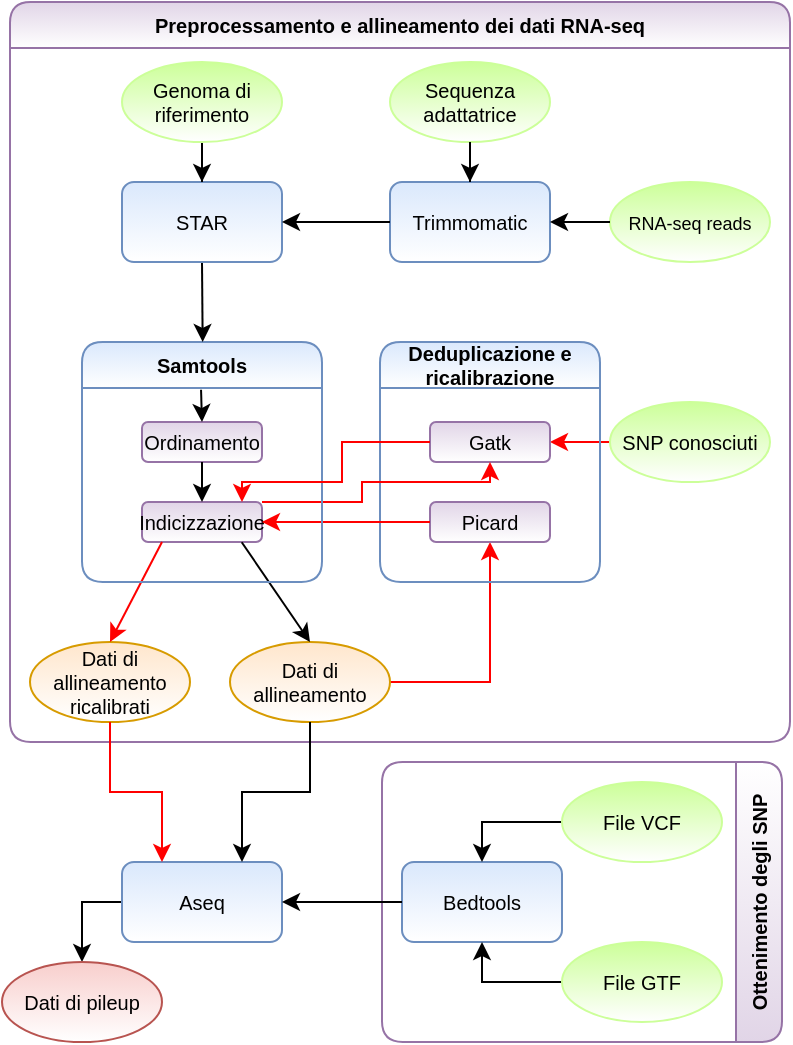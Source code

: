 <mxfile compressed="false" version="14.9.6" type="device">
  <diagram id="prtHgNgQTEPvFCAcTncT" name="Page-1">
    <mxGraphModel dx="1408" dy="723" grid="1" gridSize="10" guides="1" tooltips="1" connect="1" arrows="1" fold="1" page="1" pageScale="1" pageWidth="827" pageHeight="1169" math="0" shadow="0">
      <root>
        <mxCell id="0" />
        <mxCell id="1" parent="0" />
        <mxCell id="fNoOviHElrBXO7P96PJo-56" value="Preprocessamento e allineamento dei dati RNA-seq" style="swimlane;rounded=1;fontSize=10;fillColor=#e1d5e7;strokeColor=#9673a6;gradientColor=#ffffff;swimlaneFillColor=none;" parent="1" vertex="1">
          <mxGeometry x="24" y="70" width="390" height="370" as="geometry" />
        </mxCell>
        <mxCell id="fNoOviHElrBXO7P96PJo-34" value="Dati di allineamento ricalibrati" style="ellipse;whiteSpace=wrap;html=1;rounded=1;fontSize=10;fillColor=#ffe6cc;strokeColor=#d79b00;gradientColor=#ffffff;" parent="fNoOviHElrBXO7P96PJo-56" vertex="1">
          <mxGeometry x="10" y="320" width="80" height="40" as="geometry" />
        </mxCell>
        <mxCell id="jYuElZ0psFMSYg52Es3L-22" style="edgeStyle=orthogonalEdgeStyle;rounded=0;orthogonalLoop=1;jettySize=auto;html=1;exitX=1;exitY=0.5;exitDx=0;exitDy=0;entryX=0.5;entryY=1;entryDx=0;entryDy=0;fontSize=10;strokeColor=#FF0000;" parent="fNoOviHElrBXO7P96PJo-56" source="fNoOviHElrBXO7P96PJo-23" target="fNoOviHElrBXO7P96PJo-25" edge="1">
          <mxGeometry relative="1" as="geometry" />
        </mxCell>
        <mxCell id="fNoOviHElrBXO7P96PJo-23" value="Dati di allineamento" style="ellipse;whiteSpace=wrap;html=1;rounded=1;fontSize=10;fillColor=#ffe6cc;strokeColor=#d79b00;gradientColor=#ffffff;" parent="fNoOviHElrBXO7P96PJo-56" vertex="1">
          <mxGeometry x="110" y="320" width="80" height="40" as="geometry" />
        </mxCell>
        <mxCell id="fNoOviHElrBXO7P96PJo-16" value="&lt;font style=&quot;font-size: 9px&quot;&gt;RNA-seq reads&lt;/font&gt;" style="ellipse;whiteSpace=wrap;html=1;rounded=1;fontSize=10;gradientColor=#ffffff;fillColor=#CCFF99;strokeColor=#CCFF99;" parent="fNoOviHElrBXO7P96PJo-56" vertex="1">
          <mxGeometry x="300" y="90" width="80" height="40" as="geometry" />
        </mxCell>
        <mxCell id="jYuElZ0psFMSYg52Es3L-29" style="edgeStyle=none;rounded=0;orthogonalLoop=1;jettySize=auto;html=1;exitX=0;exitY=0.5;exitDx=0;exitDy=0;entryX=1;entryY=0.5;entryDx=0;entryDy=0;fontSize=10;fillColor=#f8cecc;strokeColor=#FF0000;" parent="fNoOviHElrBXO7P96PJo-56" source="jYuElZ0psFMSYg52Es3L-11" target="fNoOviHElrBXO7P96PJo-27" edge="1">
          <mxGeometry relative="1" as="geometry" />
        </mxCell>
        <mxCell id="jYuElZ0psFMSYg52Es3L-11" value="SNP conosciuti" style="ellipse;whiteSpace=wrap;html=1;rounded=1;fontSize=10;gradientColor=#ffffff;fillColor=#CCFF99;strokeColor=#CCFF99;" parent="fNoOviHElrBXO7P96PJo-56" vertex="1">
          <mxGeometry x="300" y="200" width="80" height="40" as="geometry" />
        </mxCell>
        <mxCell id="fNoOviHElrBXO7P96PJo-27" value="Gatk" style="rounded=1;whiteSpace=wrap;html=1;fontSize=10;fillColor=#e1d5e7;strokeColor=#9673a6;gradientColor=#ffffff;" parent="fNoOviHElrBXO7P96PJo-56" vertex="1">
          <mxGeometry x="210" y="210" width="60" height="20" as="geometry" />
        </mxCell>
        <mxCell id="fNoOviHElrBXO7P96PJo-25" value="Picard" style="rounded=1;whiteSpace=wrap;html=1;fontSize=10;fillColor=#e1d5e7;strokeColor=#9673a6;gradientColor=#ffffff;" parent="fNoOviHElrBXO7P96PJo-56" vertex="1">
          <mxGeometry x="210" y="250" width="60" height="20" as="geometry" />
        </mxCell>
        <mxCell id="fNoOviHElrBXO7P96PJo-14" value="Trimmomatic" style="rounded=1;whiteSpace=wrap;html=1;fontSize=10;fillColor=#dae8fc;strokeColor=#6c8ebf;gradientColor=#ffffff;" parent="fNoOviHElrBXO7P96PJo-56" vertex="1">
          <mxGeometry x="190" y="90" width="80" height="40" as="geometry" />
        </mxCell>
        <mxCell id="fNoOviHElrBXO7P96PJo-18" value="Sequenza adattatrice" style="ellipse;whiteSpace=wrap;html=1;rounded=1;fontSize=10;gradientColor=#ffffff;fillColor=#CCFF99;strokeColor=#CCFF99;" parent="fNoOviHElrBXO7P96PJo-56" vertex="1">
          <mxGeometry x="190" y="30" width="80" height="40" as="geometry" />
        </mxCell>
        <mxCell id="fNoOviHElrBXO7P96PJo-19" style="edgeStyle=orthogonalEdgeStyle;rounded=0;orthogonalLoop=1;jettySize=auto;html=1;entryX=0.5;entryY=0;entryDx=0;entryDy=0;fontSize=10;" parent="fNoOviHElrBXO7P96PJo-56" source="fNoOviHElrBXO7P96PJo-18" target="fNoOviHElrBXO7P96PJo-14" edge="1">
          <mxGeometry relative="1" as="geometry" />
        </mxCell>
        <mxCell id="W9IB9yJmT7ebv6xMcdkx-2" value="Deduplicazione e &#xa;ricalibrazione" style="swimlane;rounded=1;shadow=0;startSize=23;fontSize=10;fillColor=#dae8fc;strokeColor=#6c8ebf;gradientColor=#ffffff;" parent="fNoOviHElrBXO7P96PJo-56" vertex="1">
          <mxGeometry x="185" y="170" width="110" height="120" as="geometry" />
        </mxCell>
        <mxCell id="jYuElZ0psFMSYg52Es3L-28" style="edgeStyle=none;rounded=0;orthogonalLoop=1;jettySize=auto;html=1;fontSize=10;entryX=1;entryY=0.5;entryDx=0;entryDy=0;" parent="fNoOviHElrBXO7P96PJo-56" source="fNoOviHElrBXO7P96PJo-16" target="fNoOviHElrBXO7P96PJo-14" edge="1">
          <mxGeometry relative="1" as="geometry">
            <mxPoint x="300" y="70" as="targetPoint" />
          </mxGeometry>
        </mxCell>
        <mxCell id="fNoOviHElrBXO7P96PJo-5" value="Indicizzazione" style="rounded=1;whiteSpace=wrap;html=1;fontSize=10;fillColor=#e1d5e7;strokeColor=#9673a6;gradientColor=#ffffff;" parent="fNoOviHElrBXO7P96PJo-56" vertex="1">
          <mxGeometry x="66" y="250" width="60" height="20" as="geometry" />
        </mxCell>
        <mxCell id="jYuElZ0psFMSYg52Es3L-32" style="edgeStyle=none;rounded=0;orthogonalLoop=1;jettySize=auto;html=1;entryX=0.5;entryY=0;entryDx=0;entryDy=0;fontSize=10;strokeColor=#FF0000;" parent="fNoOviHElrBXO7P96PJo-56" target="fNoOviHElrBXO7P96PJo-34" edge="1">
          <mxGeometry relative="1" as="geometry">
            <mxPoint x="76" y="270" as="sourcePoint" />
          </mxGeometry>
        </mxCell>
        <mxCell id="jYuElZ0psFMSYg52Es3L-33" style="edgeStyle=none;rounded=0;orthogonalLoop=1;jettySize=auto;html=1;exitX=0.831;exitY=1.006;exitDx=0;exitDy=0;entryX=0.5;entryY=0;entryDx=0;entryDy=0;fontSize=10;exitPerimeter=0;" parent="fNoOviHElrBXO7P96PJo-56" source="fNoOviHElrBXO7P96PJo-5" target="fNoOviHElrBXO7P96PJo-23" edge="1">
          <mxGeometry relative="1" as="geometry" />
        </mxCell>
        <mxCell id="W9IB9yJmT7ebv6xMcdkx-3" style="edgeStyle=orthogonalEdgeStyle;rounded=0;orthogonalLoop=1;jettySize=auto;html=1;exitX=0;exitY=0.5;exitDx=0;exitDy=0;entryX=1;entryY=0.5;entryDx=0;entryDy=0;fontSize=10;fillColor=#f8cecc;strokeColor=#FF0000;" parent="fNoOviHElrBXO7P96PJo-56" source="fNoOviHElrBXO7P96PJo-25" target="fNoOviHElrBXO7P96PJo-5" edge="1">
          <mxGeometry relative="1" as="geometry" />
        </mxCell>
        <mxCell id="W9IB9yJmT7ebv6xMcdkx-4" style="edgeStyle=orthogonalEdgeStyle;rounded=0;orthogonalLoop=1;jettySize=auto;html=1;exitX=1;exitY=0;exitDx=0;exitDy=0;entryX=0.5;entryY=1;entryDx=0;entryDy=0;fontSize=10;fillColor=#f8cecc;strokeColor=#FF0000;" parent="fNoOviHElrBXO7P96PJo-56" source="fNoOviHElrBXO7P96PJo-5" target="fNoOviHElrBXO7P96PJo-27" edge="1">
          <mxGeometry relative="1" as="geometry">
            <Array as="points">
              <mxPoint x="176" y="250" />
              <mxPoint x="176" y="240" />
              <mxPoint x="240" y="240" />
            </Array>
          </mxGeometry>
        </mxCell>
        <mxCell id="fNoOviHElrBXO7P96PJo-3" value="Samtools" style="swimlane;rounded=1;swimlaneLine=1;fontSize=10;swimlaneFillColor=none;fillColor=#dae8fc;strokeColor=#6c8ebf;gradientColor=#ffffff;" parent="1" vertex="1">
          <mxGeometry x="60" y="240" width="120" height="120" as="geometry" />
        </mxCell>
        <mxCell id="fNoOviHElrBXO7P96PJo-4" value="Ordinamento" style="rounded=1;whiteSpace=wrap;html=1;fontSize=10;fillColor=#e1d5e7;strokeColor=#9673a6;gradientColor=#ffffff;" parent="fNoOviHElrBXO7P96PJo-3" vertex="1">
          <mxGeometry x="30" y="40" width="60" height="20" as="geometry" />
        </mxCell>
        <mxCell id="jYuElZ0psFMSYg52Es3L-31" value="" style="endArrow=classic;html=1;fontSize=10;exitX=0.496;exitY=0.199;exitDx=0;exitDy=0;exitPerimeter=0;entryX=0.5;entryY=0;entryDx=0;entryDy=0;" parent="fNoOviHElrBXO7P96PJo-3" source="fNoOviHElrBXO7P96PJo-3" target="fNoOviHElrBXO7P96PJo-4" edge="1">
          <mxGeometry width="50" height="50" relative="1" as="geometry">
            <mxPoint x="390" y="110" as="sourcePoint" />
            <mxPoint x="440" y="60" as="targetPoint" />
          </mxGeometry>
        </mxCell>
        <mxCell id="jYuElZ0psFMSYg52Es3L-30" style="edgeStyle=none;rounded=0;orthogonalLoop=1;jettySize=auto;html=1;exitX=0.5;exitY=1;exitDx=0;exitDy=0;fontSize=10;" parent="1" source="fNoOviHElrBXO7P96PJo-12" edge="1">
          <mxGeometry relative="1" as="geometry">
            <mxPoint x="120.333" y="240.0" as="targetPoint" />
          </mxGeometry>
        </mxCell>
        <mxCell id="fNoOviHElrBXO7P96PJo-12" value="STAR" style="rounded=1;whiteSpace=wrap;html=1;fontSize=10;fillColor=#dae8fc;strokeColor=#6c8ebf;gradientColor=#ffffff;" parent="1" vertex="1">
          <mxGeometry x="80" y="160" width="80" height="40" as="geometry" />
        </mxCell>
        <mxCell id="jYuElZ0psFMSYg52Es3L-27" style="edgeStyle=none;rounded=0;orthogonalLoop=1;jettySize=auto;html=1;exitX=0;exitY=0.5;exitDx=0;exitDy=0;fontSize=10;" parent="1" source="fNoOviHElrBXO7P96PJo-14" target="fNoOviHElrBXO7P96PJo-12" edge="1">
          <mxGeometry relative="1" as="geometry" />
        </mxCell>
        <mxCell id="fNoOviHElrBXO7P96PJo-21" style="edgeStyle=orthogonalEdgeStyle;rounded=0;orthogonalLoop=1;jettySize=auto;html=1;entryX=0.5;entryY=0;entryDx=0;entryDy=0;fontSize=10;" parent="1" source="fNoOviHElrBXO7P96PJo-20" target="fNoOviHElrBXO7P96PJo-12" edge="1">
          <mxGeometry relative="1" as="geometry" />
        </mxCell>
        <mxCell id="fNoOviHElrBXO7P96PJo-20" value="Genoma di riferimento" style="ellipse;whiteSpace=wrap;html=1;rounded=1;fontSize=10;gradientColor=#ffffff;fillColor=#CCFF99;strokeColor=#CCFF99;" parent="1" vertex="1">
          <mxGeometry x="80" y="100" width="80" height="40" as="geometry" />
        </mxCell>
        <mxCell id="jYuElZ0psFMSYg52Es3L-42" style="edgeStyle=orthogonalEdgeStyle;rounded=0;orthogonalLoop=1;jettySize=auto;html=1;exitX=0;exitY=0.5;exitDx=0;exitDy=0;entryX=0.5;entryY=0;entryDx=0;entryDy=0;fontSize=10;" parent="1" source="fNoOviHElrBXO7P96PJo-37" target="fNoOviHElrBXO7P96PJo-40" edge="1">
          <mxGeometry relative="1" as="geometry" />
        </mxCell>
        <mxCell id="fNoOviHElrBXO7P96PJo-37" value="&lt;div style=&quot;font-size: 10px;&quot;&gt;Aseq&lt;/div&gt;" style="rounded=1;whiteSpace=wrap;html=1;fontSize=10;fillColor=#dae8fc;strokeColor=#6c8ebf;gradientColor=#ffffff;" parent="1" vertex="1">
          <mxGeometry x="80" y="500" width="80" height="40" as="geometry" />
        </mxCell>
        <mxCell id="fNoOviHElrBXO7P96PJo-40" value="Dati di pileup" style="ellipse;whiteSpace=wrap;html=1;rounded=1;fontSize=10;fillColor=#f8cecc;strokeColor=#b85450;gradientColor=#ffffff;" parent="1" vertex="1">
          <mxGeometry x="20" y="550" width="80" height="40" as="geometry" />
        </mxCell>
        <mxCell id="jYuElZ0psFMSYg52Es3L-20" value="Ottenimento degli SNP" style="swimlane;horizontal=0;rounded=1;direction=west;fontSize=10;fillColor=#e1d5e7;strokeColor=#9673a6;gradientColor=#ffffff;swimlaneFillColor=#ffffff;" parent="1" vertex="1">
          <mxGeometry x="210" y="450" width="200" height="140" as="geometry" />
        </mxCell>
        <mxCell id="jYuElZ0psFMSYg52Es3L-1" value="Bedtools" style="rounded=1;whiteSpace=wrap;html=1;fontSize=10;fillColor=#dae8fc;strokeColor=#6c8ebf;gradientColor=#ffffff;" parent="jYuElZ0psFMSYg52Es3L-20" vertex="1">
          <mxGeometry x="10" y="50" width="80" height="40" as="geometry" />
        </mxCell>
        <mxCell id="jYuElZ0psFMSYg52Es3L-37" style="edgeStyle=orthogonalEdgeStyle;rounded=0;orthogonalLoop=1;jettySize=auto;html=1;exitX=0;exitY=0.5;exitDx=0;exitDy=0;entryX=0.5;entryY=0;entryDx=0;entryDy=0;fontSize=10;" parent="jYuElZ0psFMSYg52Es3L-20" source="jYuElZ0psFMSYg52Es3L-5" target="jYuElZ0psFMSYg52Es3L-1" edge="1">
          <mxGeometry relative="1" as="geometry" />
        </mxCell>
        <mxCell id="jYuElZ0psFMSYg52Es3L-5" value="File VCF" style="ellipse;whiteSpace=wrap;html=1;fontSize=10;gradientColor=#ffffff;fillColor=#CCFF99;strokeColor=#CCFF99;" parent="jYuElZ0psFMSYg52Es3L-20" vertex="1">
          <mxGeometry x="90" y="10" width="80" height="40" as="geometry" />
        </mxCell>
        <mxCell id="jYuElZ0psFMSYg52Es3L-38" style="edgeStyle=orthogonalEdgeStyle;rounded=0;orthogonalLoop=1;jettySize=auto;html=1;exitX=0;exitY=0.5;exitDx=0;exitDy=0;entryX=0.5;entryY=1;entryDx=0;entryDy=0;fontSize=10;" parent="jYuElZ0psFMSYg52Es3L-20" source="jYuElZ0psFMSYg52Es3L-4" target="jYuElZ0psFMSYg52Es3L-1" edge="1">
          <mxGeometry relative="1" as="geometry" />
        </mxCell>
        <mxCell id="jYuElZ0psFMSYg52Es3L-4" value="File GTF" style="ellipse;whiteSpace=wrap;html=1;fontSize=10;gradientColor=#ffffff;fillColor=#CCFF99;strokeColor=#CCFF99;" parent="jYuElZ0psFMSYg52Es3L-20" vertex="1">
          <mxGeometry x="90" y="90" width="80" height="40" as="geometry" />
        </mxCell>
        <mxCell id="jYuElZ0psFMSYg52Es3L-36" style="edgeStyle=orthogonalEdgeStyle;rounded=0;orthogonalLoop=1;jettySize=auto;html=1;exitX=0;exitY=0.5;exitDx=0;exitDy=0;entryX=1;entryY=0.5;entryDx=0;entryDy=0;fontSize=10;" parent="1" source="jYuElZ0psFMSYg52Es3L-1" target="fNoOviHElrBXO7P96PJo-37" edge="1">
          <mxGeometry relative="1" as="geometry" />
        </mxCell>
        <mxCell id="jYuElZ0psFMSYg52Es3L-39" style="edgeStyle=orthogonalEdgeStyle;rounded=0;orthogonalLoop=1;jettySize=auto;html=1;exitX=0.5;exitY=1;exitDx=0;exitDy=0;entryX=0.25;entryY=0;entryDx=0;entryDy=0;fontSize=10;strokeColor=#FF0000;" parent="1" source="fNoOviHElrBXO7P96PJo-34" target="fNoOviHElrBXO7P96PJo-37" edge="1">
          <mxGeometry relative="1" as="geometry" />
        </mxCell>
        <mxCell id="jYuElZ0psFMSYg52Es3L-40" style="edgeStyle=orthogonalEdgeStyle;rounded=0;orthogonalLoop=1;jettySize=auto;html=1;exitX=0.5;exitY=1;exitDx=0;exitDy=0;entryX=0.75;entryY=0;entryDx=0;entryDy=0;fontSize=10;" parent="1" source="fNoOviHElrBXO7P96PJo-23" target="fNoOviHElrBXO7P96PJo-37" edge="1">
          <mxGeometry relative="1" as="geometry" />
        </mxCell>
        <mxCell id="fNoOviHElrBXO7P96PJo-10" value="" style="endArrow=classic;html=1;exitX=0.5;exitY=1;exitDx=0;exitDy=0;entryX=0.5;entryY=0;entryDx=0;entryDy=0;fontSize=10;" parent="1" source="fNoOviHElrBXO7P96PJo-4" target="fNoOviHElrBXO7P96PJo-5" edge="1">
          <mxGeometry width="50" height="50" relative="1" as="geometry">
            <mxPoint x="120" y="310" as="sourcePoint" />
            <mxPoint x="180" y="320" as="targetPoint" />
          </mxGeometry>
        </mxCell>
        <mxCell id="W9IB9yJmT7ebv6xMcdkx-5" style="edgeStyle=orthogonalEdgeStyle;rounded=0;orthogonalLoop=1;jettySize=auto;html=1;exitX=0;exitY=0.5;exitDx=0;exitDy=0;fontSize=10;fillColor=#f8cecc;strokeColor=#FF0000;" parent="1" source="fNoOviHElrBXO7P96PJo-27" edge="1">
          <mxGeometry relative="1" as="geometry">
            <mxPoint x="140" y="320" as="targetPoint" />
            <Array as="points">
              <mxPoint x="190" y="290" />
              <mxPoint x="190" y="310" />
              <mxPoint x="140" y="310" />
            </Array>
          </mxGeometry>
        </mxCell>
      </root>
    </mxGraphModel>
  </diagram>
</mxfile>

